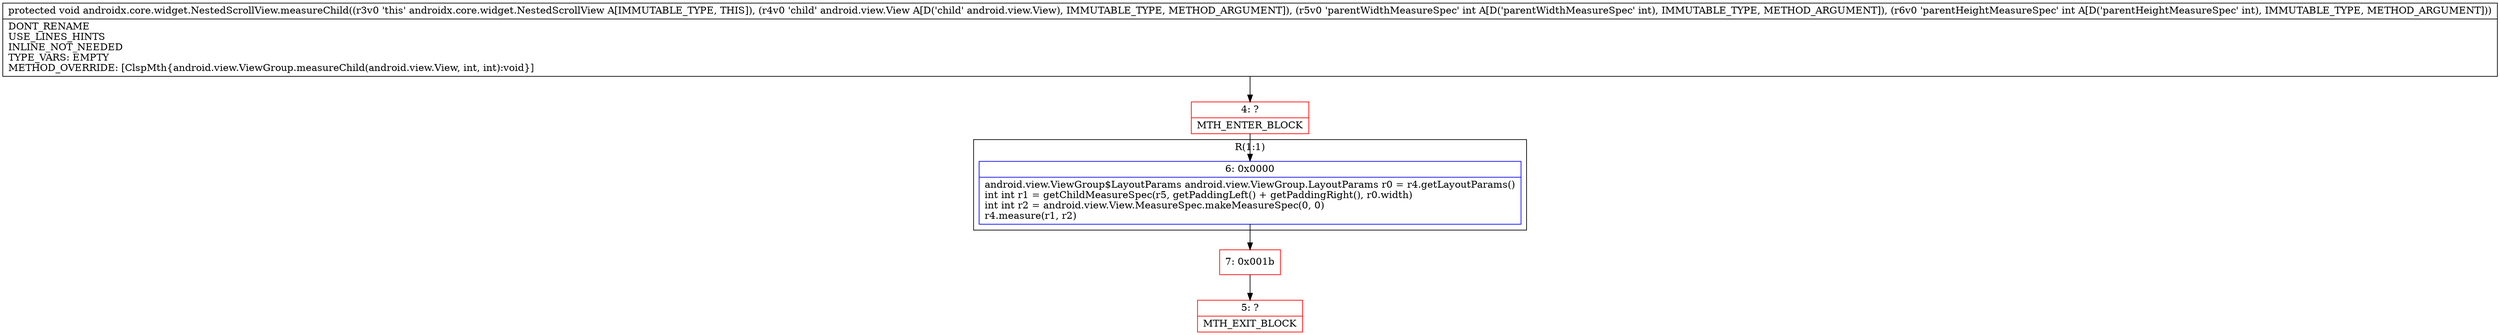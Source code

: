 digraph "CFG forandroidx.core.widget.NestedScrollView.measureChild(Landroid\/view\/View;II)V" {
subgraph cluster_Region_2082338331 {
label = "R(1:1)";
node [shape=record,color=blue];
Node_6 [shape=record,label="{6\:\ 0x0000|android.view.ViewGroup$LayoutParams android.view.ViewGroup.LayoutParams r0 = r4.getLayoutParams()\lint int r1 = getChildMeasureSpec(r5, getPaddingLeft() + getPaddingRight(), r0.width)\lint int r2 = android.view.View.MeasureSpec.makeMeasureSpec(0, 0)\lr4.measure(r1, r2)\l}"];
}
Node_4 [shape=record,color=red,label="{4\:\ ?|MTH_ENTER_BLOCK\l}"];
Node_7 [shape=record,color=red,label="{7\:\ 0x001b}"];
Node_5 [shape=record,color=red,label="{5\:\ ?|MTH_EXIT_BLOCK\l}"];
MethodNode[shape=record,label="{protected void androidx.core.widget.NestedScrollView.measureChild((r3v0 'this' androidx.core.widget.NestedScrollView A[IMMUTABLE_TYPE, THIS]), (r4v0 'child' android.view.View A[D('child' android.view.View), IMMUTABLE_TYPE, METHOD_ARGUMENT]), (r5v0 'parentWidthMeasureSpec' int A[D('parentWidthMeasureSpec' int), IMMUTABLE_TYPE, METHOD_ARGUMENT]), (r6v0 'parentHeightMeasureSpec' int A[D('parentHeightMeasureSpec' int), IMMUTABLE_TYPE, METHOD_ARGUMENT]))  | DONT_RENAME\lUSE_LINES_HINTS\lINLINE_NOT_NEEDED\lTYPE_VARS: EMPTY\lMETHOD_OVERRIDE: [ClspMth\{android.view.ViewGroup.measureChild(android.view.View, int, int):void\}]\l}"];
MethodNode -> Node_4;Node_6 -> Node_7;
Node_4 -> Node_6;
Node_7 -> Node_5;
}

